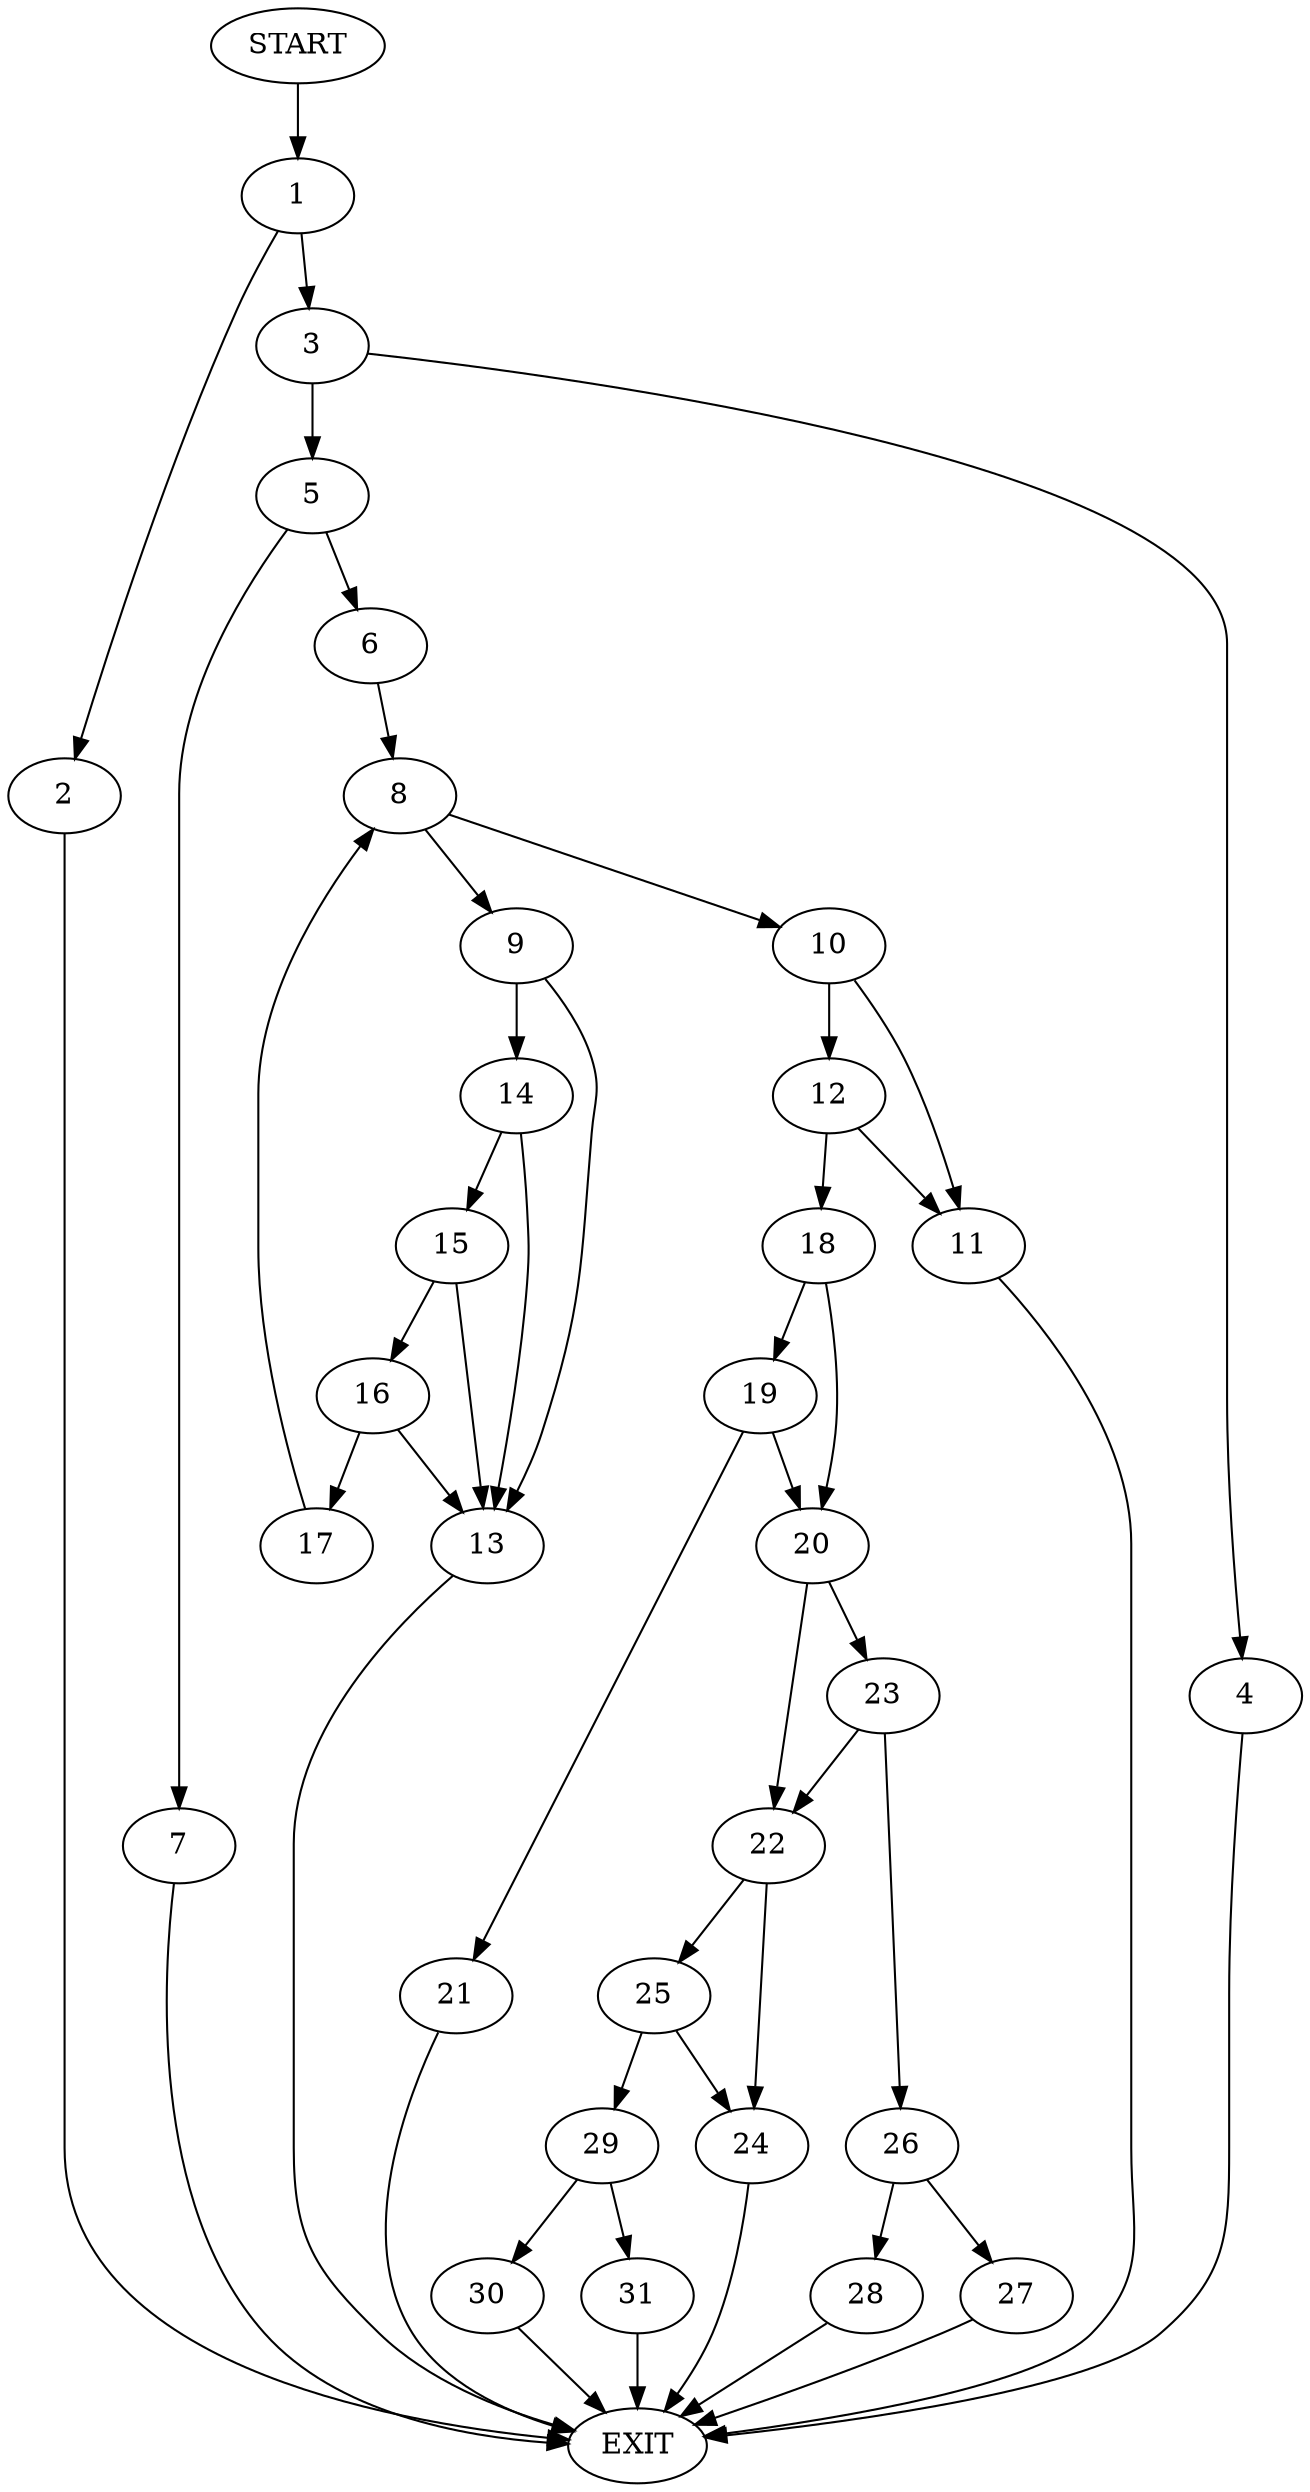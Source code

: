 digraph {
0 [label="START"]
32 [label="EXIT"]
0 -> 1
1 -> 2
1 -> 3
3 -> 4
3 -> 5
2 -> 32
5 -> 6
5 -> 7
4 -> 32
6 -> 8
7 -> 32
8 -> 9
8 -> 10
10 -> 11
10 -> 12
9 -> 13
9 -> 14
14 -> 13
14 -> 15
13 -> 32
15 -> 13
15 -> 16
16 -> 13
16 -> 17
17 -> 8
11 -> 32
12 -> 18
12 -> 11
18 -> 19
18 -> 20
19 -> 20
19 -> 21
20 -> 22
20 -> 23
21 -> 32
22 -> 24
22 -> 25
23 -> 26
23 -> 22
26 -> 27
26 -> 28
28 -> 32
27 -> 32
24 -> 32
25 -> 29
25 -> 24
29 -> 30
29 -> 31
30 -> 32
31 -> 32
}
